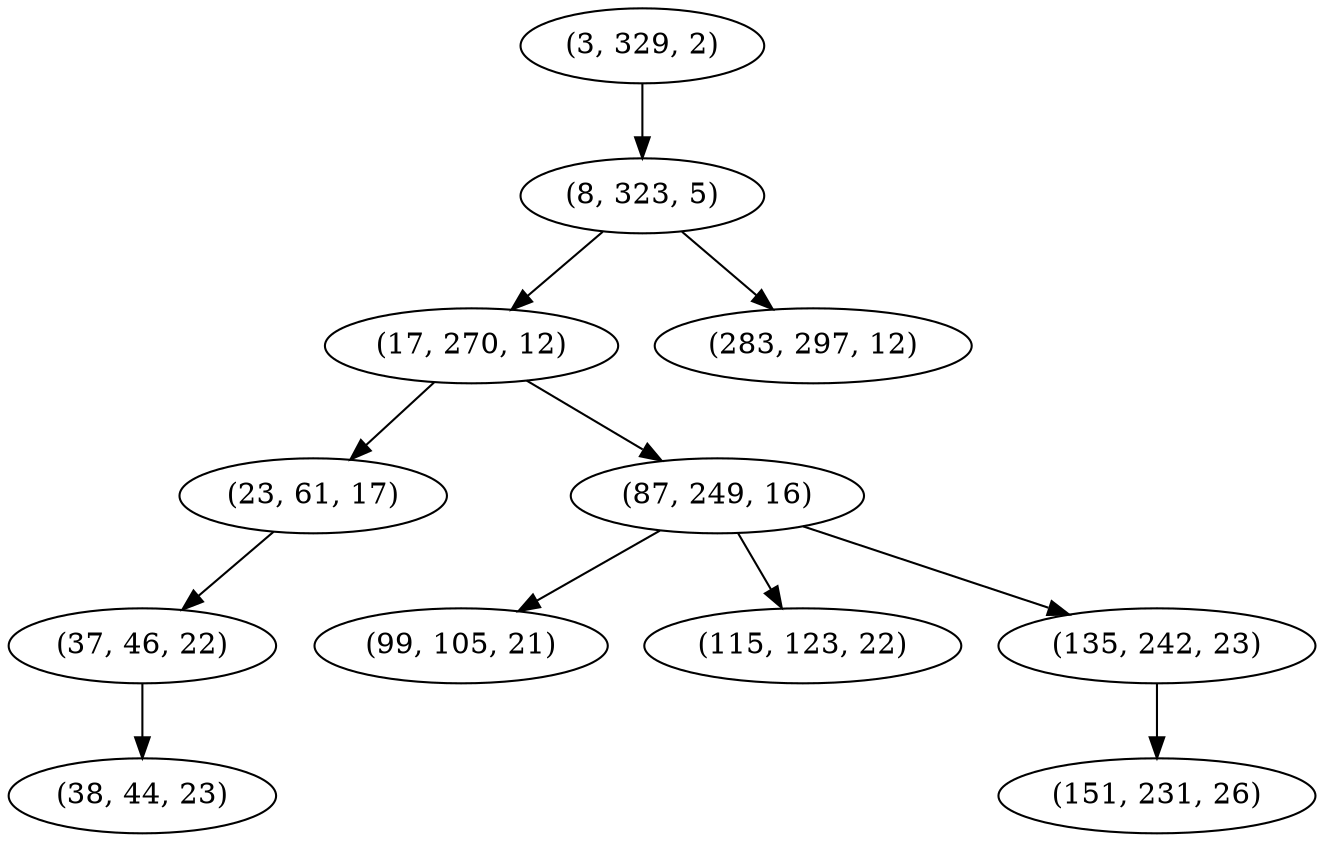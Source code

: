 digraph tree {
    "(3, 329, 2)";
    "(8, 323, 5)";
    "(17, 270, 12)";
    "(23, 61, 17)";
    "(37, 46, 22)";
    "(38, 44, 23)";
    "(87, 249, 16)";
    "(99, 105, 21)";
    "(115, 123, 22)";
    "(135, 242, 23)";
    "(151, 231, 26)";
    "(283, 297, 12)";
    "(3, 329, 2)" -> "(8, 323, 5)";
    "(8, 323, 5)" -> "(17, 270, 12)";
    "(8, 323, 5)" -> "(283, 297, 12)";
    "(17, 270, 12)" -> "(23, 61, 17)";
    "(17, 270, 12)" -> "(87, 249, 16)";
    "(23, 61, 17)" -> "(37, 46, 22)";
    "(37, 46, 22)" -> "(38, 44, 23)";
    "(87, 249, 16)" -> "(99, 105, 21)";
    "(87, 249, 16)" -> "(115, 123, 22)";
    "(87, 249, 16)" -> "(135, 242, 23)";
    "(135, 242, 23)" -> "(151, 231, 26)";
}
